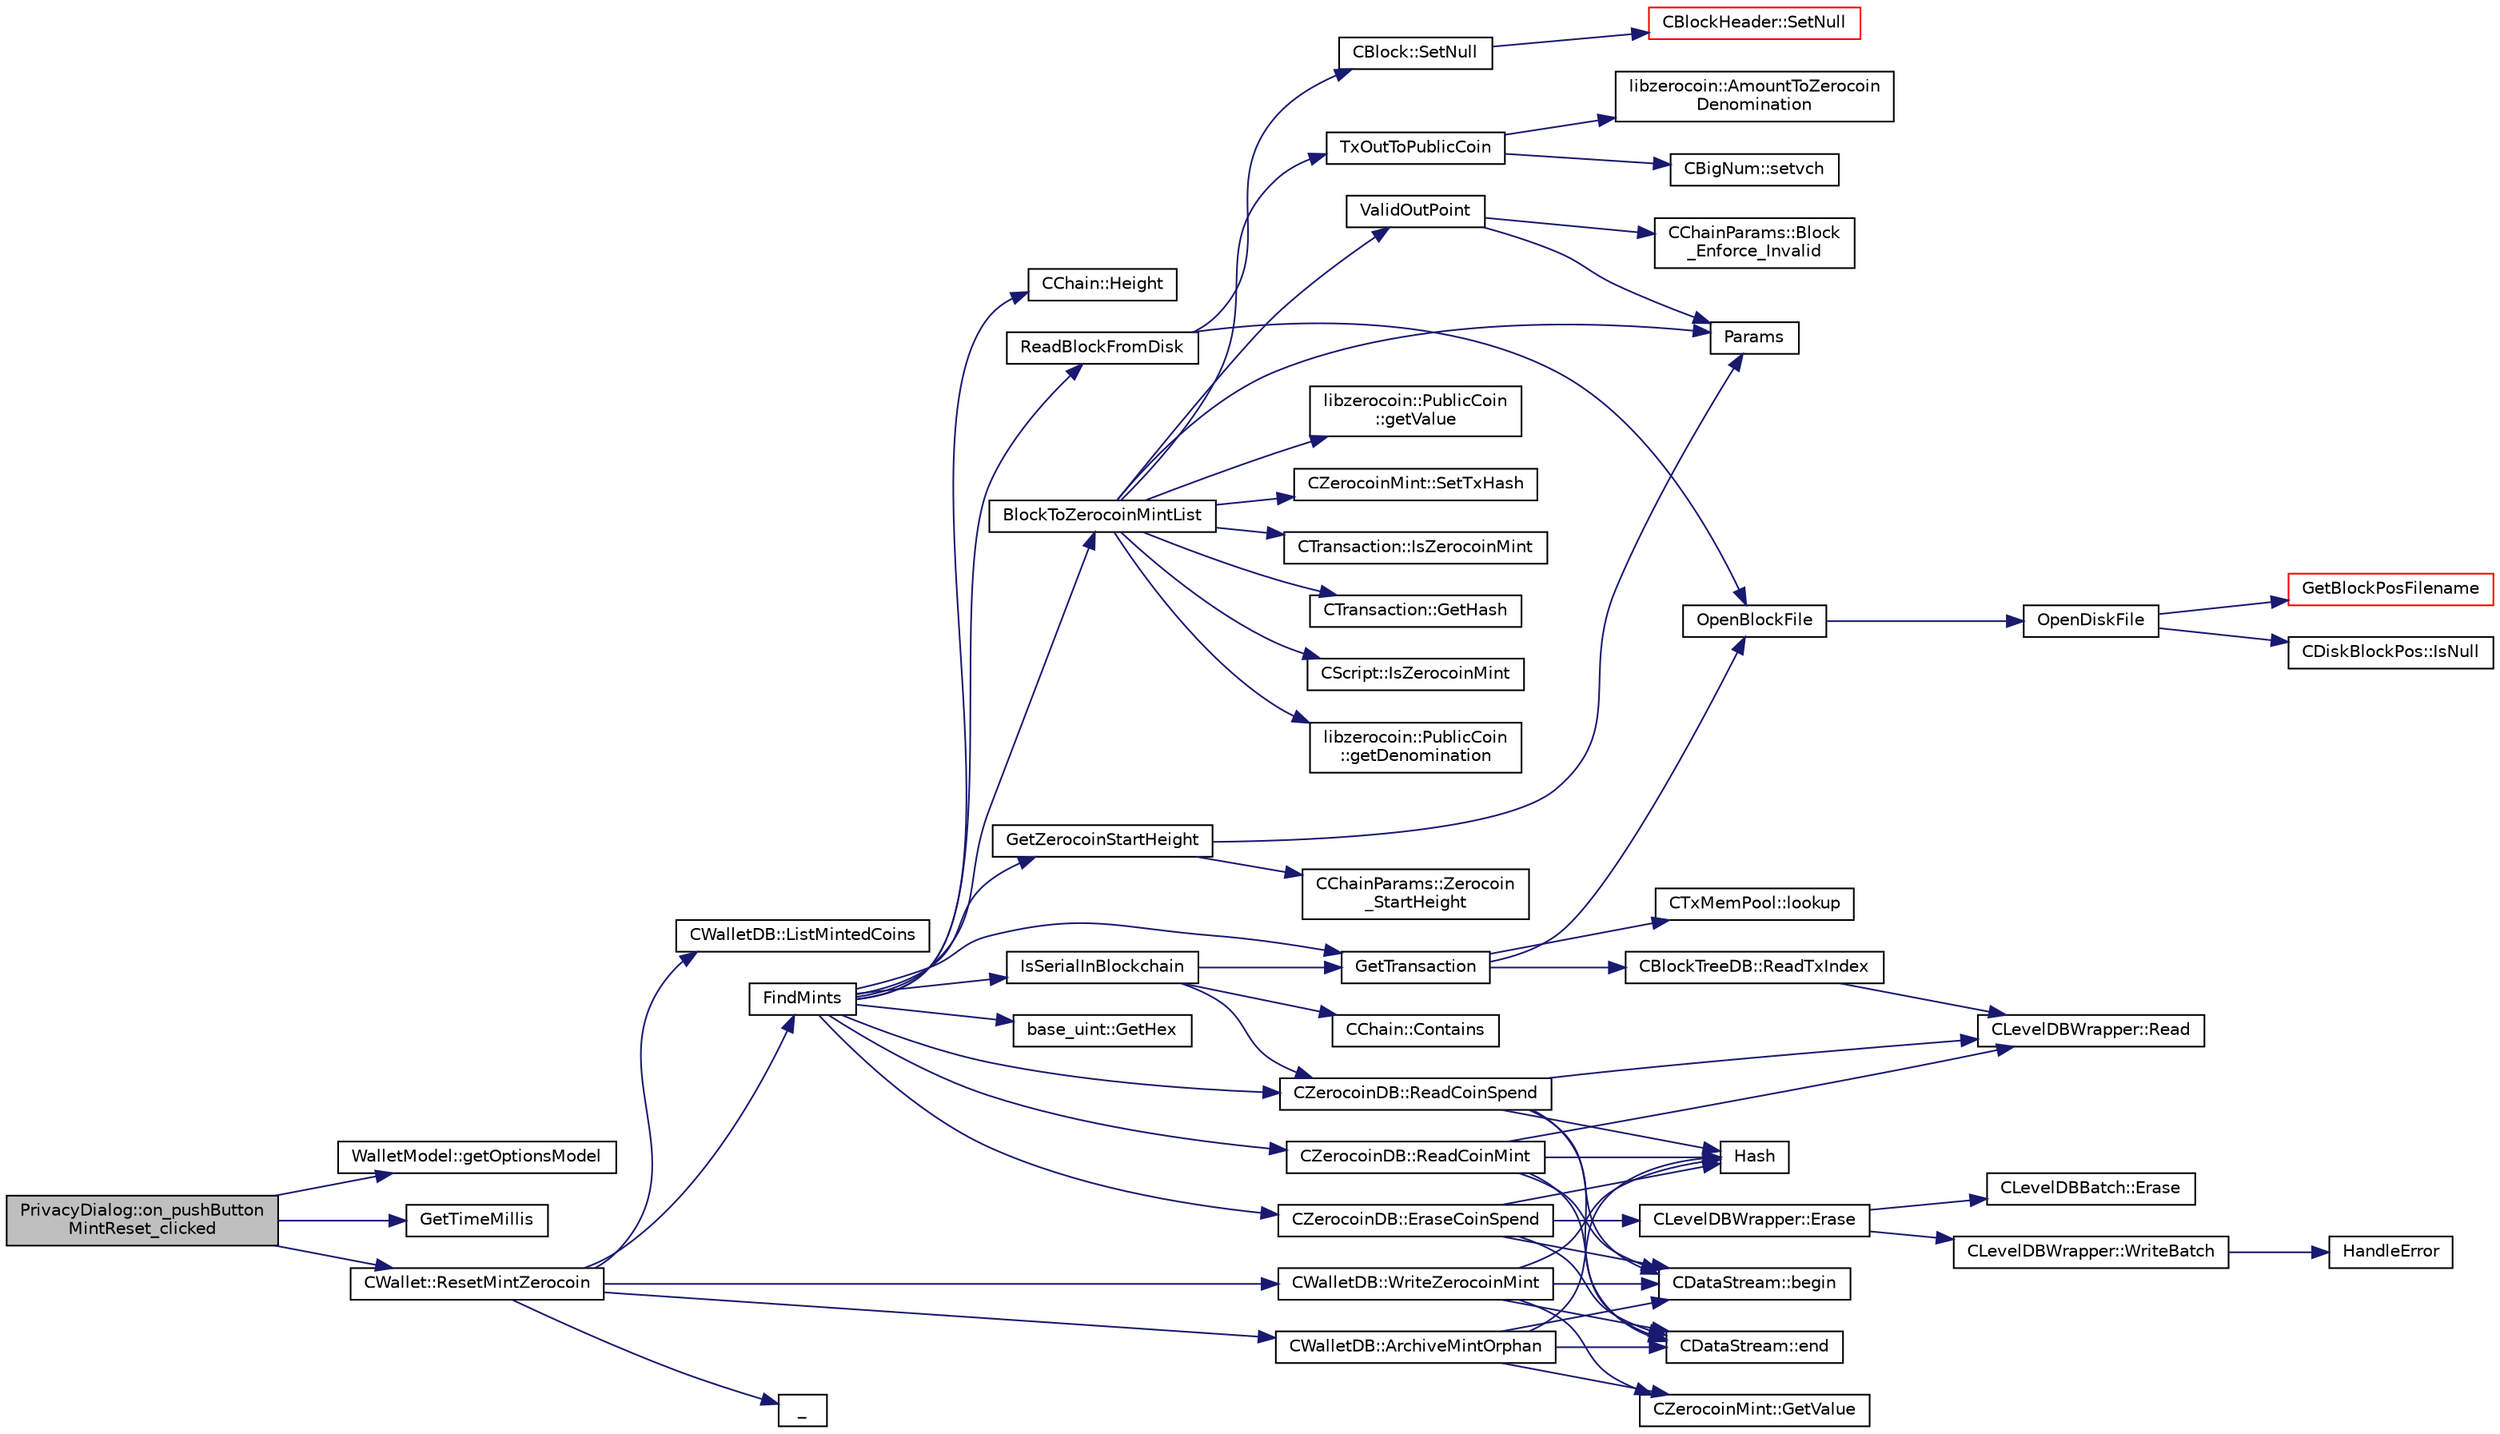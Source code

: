 digraph "PrivacyDialog::on_pushButtonMintReset_clicked"
{
  edge [fontname="Helvetica",fontsize="10",labelfontname="Helvetica",labelfontsize="10"];
  node [fontname="Helvetica",fontsize="10",shape=record];
  rankdir="LR";
  Node325 [label="PrivacyDialog::on_pushButton\lMintReset_clicked",height=0.2,width=0.4,color="black", fillcolor="grey75", style="filled", fontcolor="black"];
  Node325 -> Node326 [color="midnightblue",fontsize="10",style="solid",fontname="Helvetica"];
  Node326 [label="WalletModel::getOptionsModel",height=0.2,width=0.4,color="black", fillcolor="white", style="filled",URL="$class_wallet_model.html#a96d53e56b3f8f07537ea2523f7a7d300"];
  Node325 -> Node327 [color="midnightblue",fontsize="10",style="solid",fontname="Helvetica"];
  Node327 [label="GetTimeMillis",height=0.2,width=0.4,color="black", fillcolor="white", style="filled",URL="$utiltime_8cpp.html#a139d0fe6387b9e230a9b8bb12d9b43b9"];
  Node325 -> Node328 [color="midnightblue",fontsize="10",style="solid",fontname="Helvetica"];
  Node328 [label="CWallet::ResetMintZerocoin",height=0.2,width=0.4,color="black", fillcolor="white", style="filled",URL="$class_c_wallet.html#a48b81fb27683fe4693a7385909dcd391"];
  Node328 -> Node329 [color="midnightblue",fontsize="10",style="solid",fontname="Helvetica"];
  Node329 [label="CWalletDB::ListMintedCoins",height=0.2,width=0.4,color="black", fillcolor="white", style="filled",URL="$class_c_wallet_d_b.html#a906d7b97c6b94f4225957d576222bbb6"];
  Node328 -> Node330 [color="midnightblue",fontsize="10",style="solid",fontname="Helvetica"];
  Node330 [label="FindMints",height=0.2,width=0.4,color="black", fillcolor="white", style="filled",URL="$main_8cpp.html#a5bdf923beb5f3417fd033c28216b6acb"];
  Node330 -> Node331 [color="midnightblue",fontsize="10",style="solid",fontname="Helvetica"];
  Node331 [label="CZerocoinDB::ReadCoinMint",height=0.2,width=0.4,color="black", fillcolor="white", style="filled",URL="$class_c_zerocoin_d_b.html#a90b0f4aecbbbe57b1b9cad6e1c37ec15"];
  Node331 -> Node332 [color="midnightblue",fontsize="10",style="solid",fontname="Helvetica"];
  Node332 [label="Hash",height=0.2,width=0.4,color="black", fillcolor="white", style="filled",URL="$hash_8h.html#a12c5e981d7f5f2850027fd5e932eff61",tooltip="Compute the 256-bit hash of a std::string. "];
  Node331 -> Node333 [color="midnightblue",fontsize="10",style="solid",fontname="Helvetica"];
  Node333 [label="CDataStream::begin",height=0.2,width=0.4,color="black", fillcolor="white", style="filled",URL="$class_c_data_stream.html#a2355d11752d8622badfbc03e9ed192fd"];
  Node331 -> Node334 [color="midnightblue",fontsize="10",style="solid",fontname="Helvetica"];
  Node334 [label="CDataStream::end",height=0.2,width=0.4,color="black", fillcolor="white", style="filled",URL="$class_c_data_stream.html#a66409dbd4403682fe674e2e71173cab4"];
  Node331 -> Node335 [color="midnightblue",fontsize="10",style="solid",fontname="Helvetica"];
  Node335 [label="CLevelDBWrapper::Read",height=0.2,width=0.4,color="black", fillcolor="white", style="filled",URL="$class_c_level_d_b_wrapper.html#a0cb51d3b8f042641b2d0aa76c3185527"];
  Node330 -> Node336 [color="midnightblue",fontsize="10",style="solid",fontname="Helvetica"];
  Node336 [label="GetTransaction",height=0.2,width=0.4,color="black", fillcolor="white", style="filled",URL="$main_8cpp.html#a044ae412844f02db690466dd24d9bb71",tooltip="Return transaction in tx, and if it was found inside a block, its hash is placed in hashBlock..."];
  Node336 -> Node337 [color="midnightblue",fontsize="10",style="solid",fontname="Helvetica"];
  Node337 [label="CTxMemPool::lookup",height=0.2,width=0.4,color="black", fillcolor="white", style="filled",URL="$class_c_tx_mem_pool.html#ad6d9966cdeb4b6586f7186e709b4e77e"];
  Node336 -> Node338 [color="midnightblue",fontsize="10",style="solid",fontname="Helvetica"];
  Node338 [label="CBlockTreeDB::ReadTxIndex",height=0.2,width=0.4,color="black", fillcolor="white", style="filled",URL="$class_c_block_tree_d_b.html#a74383427266d627e84c2d0c8e21e03c7"];
  Node338 -> Node335 [color="midnightblue",fontsize="10",style="solid",fontname="Helvetica"];
  Node336 -> Node339 [color="midnightblue",fontsize="10",style="solid",fontname="Helvetica"];
  Node339 [label="OpenBlockFile",height=0.2,width=0.4,color="black", fillcolor="white", style="filled",URL="$main_8cpp.html#a0d81388930a4ccb6a69b9abdd1ef5097",tooltip="Open a block file (blk?????.dat) "];
  Node339 -> Node340 [color="midnightblue",fontsize="10",style="solid",fontname="Helvetica"];
  Node340 [label="OpenDiskFile",height=0.2,width=0.4,color="black", fillcolor="white", style="filled",URL="$main_8cpp.html#ab15fc61f1d9596ad0aca703ff2c74635"];
  Node340 -> Node341 [color="midnightblue",fontsize="10",style="solid",fontname="Helvetica"];
  Node341 [label="CDiskBlockPos::IsNull",height=0.2,width=0.4,color="black", fillcolor="white", style="filled",URL="$struct_c_disk_block_pos.html#a7dd98fe3f5372d358df61db31899b0af"];
  Node340 -> Node342 [color="midnightblue",fontsize="10",style="solid",fontname="Helvetica"];
  Node342 [label="GetBlockPosFilename",height=0.2,width=0.4,color="red", fillcolor="white", style="filled",URL="$main_8cpp.html#a2f26f074aac584c3398de1dcdac59de9",tooltip="Translation to a filesystem path. "];
  Node330 -> Node344 [color="midnightblue",fontsize="10",style="solid",fontname="Helvetica"];
  Node344 [label="base_uint::GetHex",height=0.2,width=0.4,color="black", fillcolor="white", style="filled",URL="$classbase__uint.html#ae5e7b7481de91ebead20eebd5d685441"];
  Node330 -> Node345 [color="midnightblue",fontsize="10",style="solid",fontname="Helvetica"];
  Node345 [label="CZerocoinDB::ReadCoinSpend",height=0.2,width=0.4,color="black", fillcolor="white", style="filled",URL="$class_c_zerocoin_d_b.html#abd5c1b53d5ed33d4196010e51e2b8cbb"];
  Node345 -> Node332 [color="midnightblue",fontsize="10",style="solid",fontname="Helvetica"];
  Node345 -> Node333 [color="midnightblue",fontsize="10",style="solid",fontname="Helvetica"];
  Node345 -> Node334 [color="midnightblue",fontsize="10",style="solid",fontname="Helvetica"];
  Node345 -> Node335 [color="midnightblue",fontsize="10",style="solid",fontname="Helvetica"];
  Node330 -> Node346 [color="midnightblue",fontsize="10",style="solid",fontname="Helvetica"];
  Node346 [label="CZerocoinDB::EraseCoinSpend",height=0.2,width=0.4,color="black", fillcolor="white", style="filled",URL="$class_c_zerocoin_d_b.html#ae370638a6807897728027a73e46fa090"];
  Node346 -> Node332 [color="midnightblue",fontsize="10",style="solid",fontname="Helvetica"];
  Node346 -> Node333 [color="midnightblue",fontsize="10",style="solid",fontname="Helvetica"];
  Node346 -> Node334 [color="midnightblue",fontsize="10",style="solid",fontname="Helvetica"];
  Node346 -> Node347 [color="midnightblue",fontsize="10",style="solid",fontname="Helvetica"];
  Node347 [label="CLevelDBWrapper::Erase",height=0.2,width=0.4,color="black", fillcolor="white", style="filled",URL="$class_c_level_d_b_wrapper.html#a9f67e2880ba191fdc9439ba34e315d72"];
  Node347 -> Node348 [color="midnightblue",fontsize="10",style="solid",fontname="Helvetica"];
  Node348 [label="CLevelDBBatch::Erase",height=0.2,width=0.4,color="black", fillcolor="white", style="filled",URL="$class_c_level_d_b_batch.html#a22bf093d560b4ce3333e8f4a947faa7f"];
  Node347 -> Node349 [color="midnightblue",fontsize="10",style="solid",fontname="Helvetica"];
  Node349 [label="CLevelDBWrapper::WriteBatch",height=0.2,width=0.4,color="black", fillcolor="white", style="filled",URL="$class_c_level_d_b_wrapper.html#a820484c9e427f9e3400396e750acf4b8"];
  Node349 -> Node350 [color="midnightblue",fontsize="10",style="solid",fontname="Helvetica"];
  Node350 [label="HandleError",height=0.2,width=0.4,color="black", fillcolor="white", style="filled",URL="$leveldbwrapper_8cpp.html#aea36eb5fddb6266b14ea8cb15e183486"];
  Node330 -> Node351 [color="midnightblue",fontsize="10",style="solid",fontname="Helvetica"];
  Node351 [label="IsSerialInBlockchain",height=0.2,width=0.4,color="black", fillcolor="white", style="filled",URL="$main_8cpp.html#a1a986f7c3a557068daa8fa72f7daf3e6"];
  Node351 -> Node345 [color="midnightblue",fontsize="10",style="solid",fontname="Helvetica"];
  Node351 -> Node336 [color="midnightblue",fontsize="10",style="solid",fontname="Helvetica"];
  Node351 -> Node352 [color="midnightblue",fontsize="10",style="solid",fontname="Helvetica"];
  Node352 [label="CChain::Contains",height=0.2,width=0.4,color="black", fillcolor="white", style="filled",URL="$class_c_chain.html#af1786dc229c215dea7f727c11df2c8dc",tooltip="Efficiently check whether a block is present in this chain. "];
  Node330 -> Node353 [color="midnightblue",fontsize="10",style="solid",fontname="Helvetica"];
  Node353 [label="GetZerocoinStartHeight",height=0.2,width=0.4,color="black", fillcolor="white", style="filled",URL="$main_8cpp.html#a752811decc5be9015277ec367788a58c"];
  Node353 -> Node354 [color="midnightblue",fontsize="10",style="solid",fontname="Helvetica"];
  Node354 [label="Params",height=0.2,width=0.4,color="black", fillcolor="white", style="filled",URL="$chainparams_8cpp.html#ace5c5b706d71a324a417dd2db394fd4a",tooltip="Return the currently selected parameters. "];
  Node353 -> Node355 [color="midnightblue",fontsize="10",style="solid",fontname="Helvetica"];
  Node355 [label="CChainParams::Zerocoin\l_StartHeight",height=0.2,width=0.4,color="black", fillcolor="white", style="filled",URL="$class_c_chain_params.html#a5c3b62573db5b5a6cdaee67d608353e0"];
  Node330 -> Node356 [color="midnightblue",fontsize="10",style="solid",fontname="Helvetica"];
  Node356 [label="CChain::Height",height=0.2,width=0.4,color="black", fillcolor="white", style="filled",URL="$class_c_chain.html#ad4758bc8872ce065a9579f77c3171d40",tooltip="Return the maximal height in the chain. "];
  Node330 -> Node357 [color="midnightblue",fontsize="10",style="solid",fontname="Helvetica"];
  Node357 [label="ReadBlockFromDisk",height=0.2,width=0.4,color="black", fillcolor="white", style="filled",URL="$main_8cpp.html#a2dc350346749b7da7f4b40c114ee5147"];
  Node357 -> Node358 [color="midnightblue",fontsize="10",style="solid",fontname="Helvetica"];
  Node358 [label="CBlock::SetNull",height=0.2,width=0.4,color="black", fillcolor="white", style="filled",URL="$class_c_block.html#a0410d7ba8d60679c4cf364b82ffffea5"];
  Node358 -> Node359 [color="midnightblue",fontsize="10",style="solid",fontname="Helvetica"];
  Node359 [label="CBlockHeader::SetNull",height=0.2,width=0.4,color="red", fillcolor="white", style="filled",URL="$class_c_block_header.html#ae39c04a4357417d98954a51f53beb78a"];
  Node357 -> Node339 [color="midnightblue",fontsize="10",style="solid",fontname="Helvetica"];
  Node330 -> Node361 [color="midnightblue",fontsize="10",style="solid",fontname="Helvetica"];
  Node361 [label="BlockToZerocoinMintList",height=0.2,width=0.4,color="black", fillcolor="white", style="filled",URL="$main_8cpp.html#ac317d8f586a4d15e3a7e91debf18b646"];
  Node361 -> Node362 [color="midnightblue",fontsize="10",style="solid",fontname="Helvetica"];
  Node362 [label="CTransaction::IsZerocoinMint",height=0.2,width=0.4,color="black", fillcolor="white", style="filled",URL="$class_c_transaction.html#ab91efb1c2312e6feeecfbbfff11abbb1"];
  Node361 -> Node363 [color="midnightblue",fontsize="10",style="solid",fontname="Helvetica"];
  Node363 [label="ValidOutPoint",height=0.2,width=0.4,color="black", fillcolor="white", style="filled",URL="$main_8cpp.html#a1f3b001e1c5c988c6a14f6367cffb6a7"];
  Node363 -> Node354 [color="midnightblue",fontsize="10",style="solid",fontname="Helvetica"];
  Node363 -> Node364 [color="midnightblue",fontsize="10",style="solid",fontname="Helvetica"];
  Node364 [label="CChainParams::Block\l_Enforce_Invalid",height=0.2,width=0.4,color="black", fillcolor="white", style="filled",URL="$class_c_chain_params.html#a273dbde532ea4c5cf57eea2150d1bea3"];
  Node361 -> Node365 [color="midnightblue",fontsize="10",style="solid",fontname="Helvetica"];
  Node365 [label="CTransaction::GetHash",height=0.2,width=0.4,color="black", fillcolor="white", style="filled",URL="$class_c_transaction.html#a7efd1379de830341417c0bfa23a149aa"];
  Node361 -> Node366 [color="midnightblue",fontsize="10",style="solid",fontname="Helvetica"];
  Node366 [label="CScript::IsZerocoinMint",height=0.2,width=0.4,color="black", fillcolor="white", style="filled",URL="$class_c_script.html#aadeaf93bd9c00abc9e20d082051adac8"];
  Node361 -> Node354 [color="midnightblue",fontsize="10",style="solid",fontname="Helvetica"];
  Node361 -> Node367 [color="midnightblue",fontsize="10",style="solid",fontname="Helvetica"];
  Node367 [label="TxOutToPublicCoin",height=0.2,width=0.4,color="black", fillcolor="white", style="filled",URL="$main_8cpp.html#aac3e600e13586e9d4aa42571d6cd2637"];
  Node367 -> Node368 [color="midnightblue",fontsize="10",style="solid",fontname="Helvetica"];
  Node368 [label="CBigNum::setvch",height=0.2,width=0.4,color="black", fillcolor="white", style="filled",URL="$class_c_big_num.html#aa9236c14e34519e9b173a9a4b80f5621"];
  Node367 -> Node369 [color="midnightblue",fontsize="10",style="solid",fontname="Helvetica"];
  Node369 [label="libzerocoin::AmountToZerocoin\lDenomination",height=0.2,width=0.4,color="black", fillcolor="white", style="filled",URL="$namespacelibzerocoin.html#a134fac363d8467df4fbb539a880051ec"];
  Node361 -> Node370 [color="midnightblue",fontsize="10",style="solid",fontname="Helvetica"];
  Node370 [label="libzerocoin::PublicCoin\l::getDenomination",height=0.2,width=0.4,color="black", fillcolor="white", style="filled",URL="$classlibzerocoin_1_1_public_coin.html#a150f84ac8998d73e223c74a311d48891"];
  Node361 -> Node371 [color="midnightblue",fontsize="10",style="solid",fontname="Helvetica"];
  Node371 [label="libzerocoin::PublicCoin\l::getValue",height=0.2,width=0.4,color="black", fillcolor="white", style="filled",URL="$classlibzerocoin_1_1_public_coin.html#abf335a1f7458e510bf46a73611200b3b"];
  Node361 -> Node372 [color="midnightblue",fontsize="10",style="solid",fontname="Helvetica"];
  Node372 [label="CZerocoinMint::SetTxHash",height=0.2,width=0.4,color="black", fillcolor="white", style="filled",URL="$class_c_zerocoin_mint.html#a3ede2b4a3e7c28311f332037af495e29"];
  Node328 -> Node373 [color="midnightblue",fontsize="10",style="solid",fontname="Helvetica"];
  Node373 [label="CWalletDB::WriteZerocoinMint",height=0.2,width=0.4,color="black", fillcolor="white", style="filled",URL="$class_c_wallet_d_b.html#a2464550fd457eb078a44077e5b416e9a"];
  Node373 -> Node374 [color="midnightblue",fontsize="10",style="solid",fontname="Helvetica"];
  Node374 [label="CZerocoinMint::GetValue",height=0.2,width=0.4,color="black", fillcolor="white", style="filled",URL="$class_c_zerocoin_mint.html#ae5917a194b3ea08a5e9150231e965b82"];
  Node373 -> Node332 [color="midnightblue",fontsize="10",style="solid",fontname="Helvetica"];
  Node373 -> Node333 [color="midnightblue",fontsize="10",style="solid",fontname="Helvetica"];
  Node373 -> Node334 [color="midnightblue",fontsize="10",style="solid",fontname="Helvetica"];
  Node328 -> Node375 [color="midnightblue",fontsize="10",style="solid",fontname="Helvetica"];
  Node375 [label="CWalletDB::ArchiveMintOrphan",height=0.2,width=0.4,color="black", fillcolor="white", style="filled",URL="$class_c_wallet_d_b.html#a77aae06150b1eef721d471a454666df0"];
  Node375 -> Node374 [color="midnightblue",fontsize="10",style="solid",fontname="Helvetica"];
  Node375 -> Node332 [color="midnightblue",fontsize="10",style="solid",fontname="Helvetica"];
  Node375 -> Node333 [color="midnightblue",fontsize="10",style="solid",fontname="Helvetica"];
  Node375 -> Node334 [color="midnightblue",fontsize="10",style="solid",fontname="Helvetica"];
  Node328 -> Node376 [color="midnightblue",fontsize="10",style="solid",fontname="Helvetica"];
  Node376 [label="_",height=0.2,width=0.4,color="black", fillcolor="white", style="filled",URL="$ui__interface_8h.html#aad133bb6103b53cebf03fd01e2f11ba1",tooltip="Translation function: Call Translate signal on UI interface, which returns a boost::optional result..."];
}
